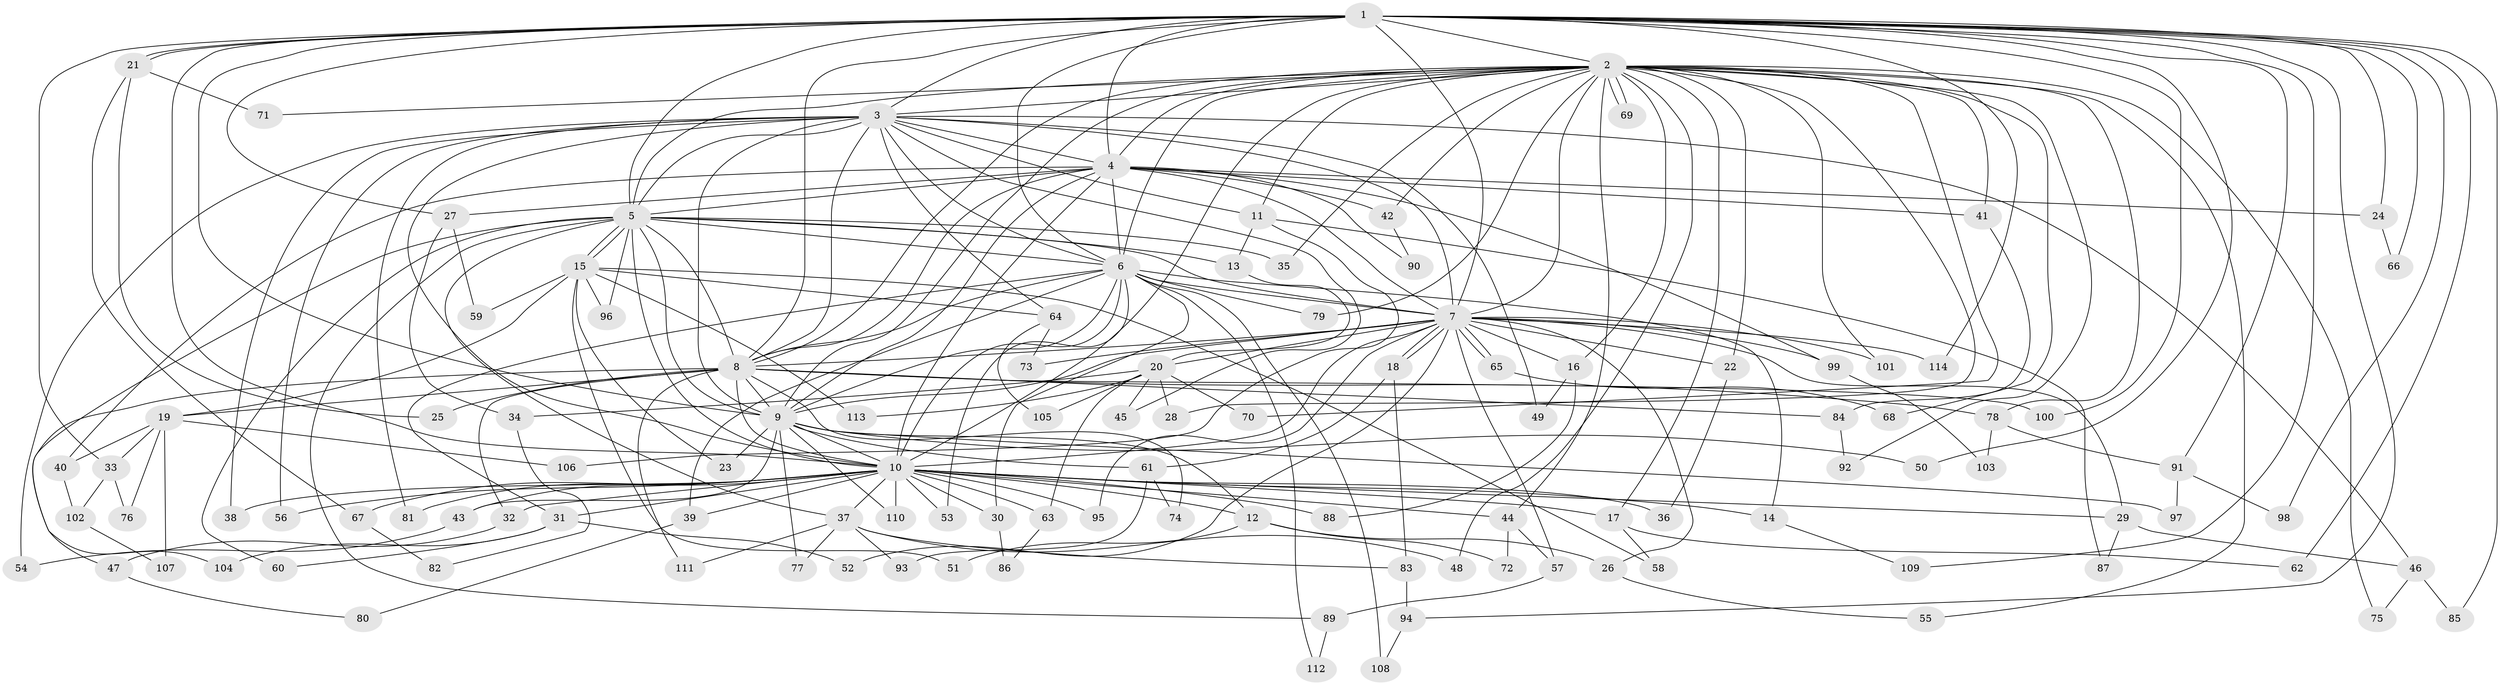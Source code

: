 // coarse degree distribution, {22: 0.017543859649122806, 25: 0.03508771929824561, 16: 0.03508771929824561, 13: 0.017543859649122806, 15: 0.03508771929824561, 14: 0.017543859649122806, 26: 0.017543859649122806, 5: 0.05263157894736842, 3: 0.21052631578947367, 9: 0.017543859649122806, 4: 0.10526315789473684, 7: 0.017543859649122806, 6: 0.03508771929824561, 2: 0.38596491228070173}
// Generated by graph-tools (version 1.1) at 2025/54/03/05/25 16:54:47]
// undirected, 114 vertices, 253 edges
graph export_dot {
graph [start="1"]
  node [color=gray90,style=filled];
  1;
  2;
  3;
  4;
  5;
  6;
  7;
  8;
  9;
  10;
  11;
  12;
  13;
  14;
  15;
  16;
  17;
  18;
  19;
  20;
  21;
  22;
  23;
  24;
  25;
  26;
  27;
  28;
  29;
  30;
  31;
  32;
  33;
  34;
  35;
  36;
  37;
  38;
  39;
  40;
  41;
  42;
  43;
  44;
  45;
  46;
  47;
  48;
  49;
  50;
  51;
  52;
  53;
  54;
  55;
  56;
  57;
  58;
  59;
  60;
  61;
  62;
  63;
  64;
  65;
  66;
  67;
  68;
  69;
  70;
  71;
  72;
  73;
  74;
  75;
  76;
  77;
  78;
  79;
  80;
  81;
  82;
  83;
  84;
  85;
  86;
  87;
  88;
  89;
  90;
  91;
  92;
  93;
  94;
  95;
  96;
  97;
  98;
  99;
  100;
  101;
  102;
  103;
  104;
  105;
  106;
  107;
  108;
  109;
  110;
  111;
  112;
  113;
  114;
  1 -- 2;
  1 -- 3;
  1 -- 4;
  1 -- 5;
  1 -- 6;
  1 -- 7;
  1 -- 8;
  1 -- 9;
  1 -- 10;
  1 -- 21;
  1 -- 21;
  1 -- 24;
  1 -- 27;
  1 -- 33;
  1 -- 50;
  1 -- 62;
  1 -- 66;
  1 -- 85;
  1 -- 91;
  1 -- 94;
  1 -- 98;
  1 -- 100;
  1 -- 109;
  1 -- 114;
  2 -- 3;
  2 -- 4;
  2 -- 5;
  2 -- 6;
  2 -- 7;
  2 -- 8;
  2 -- 9;
  2 -- 10;
  2 -- 11;
  2 -- 16;
  2 -- 17;
  2 -- 22;
  2 -- 28;
  2 -- 35;
  2 -- 41;
  2 -- 42;
  2 -- 44;
  2 -- 48;
  2 -- 55;
  2 -- 68;
  2 -- 69;
  2 -- 69;
  2 -- 70;
  2 -- 71;
  2 -- 75;
  2 -- 78;
  2 -- 79;
  2 -- 92;
  2 -- 101;
  3 -- 4;
  3 -- 5;
  3 -- 6;
  3 -- 7;
  3 -- 8;
  3 -- 9;
  3 -- 10;
  3 -- 11;
  3 -- 38;
  3 -- 45;
  3 -- 46;
  3 -- 49;
  3 -- 54;
  3 -- 56;
  3 -- 64;
  3 -- 81;
  4 -- 5;
  4 -- 6;
  4 -- 7;
  4 -- 8;
  4 -- 9;
  4 -- 10;
  4 -- 24;
  4 -- 27;
  4 -- 40;
  4 -- 41;
  4 -- 42;
  4 -- 90;
  4 -- 99;
  5 -- 6;
  5 -- 7;
  5 -- 8;
  5 -- 9;
  5 -- 10;
  5 -- 13;
  5 -- 15;
  5 -- 15;
  5 -- 35;
  5 -- 37;
  5 -- 60;
  5 -- 89;
  5 -- 96;
  5 -- 104;
  6 -- 7;
  6 -- 8;
  6 -- 9;
  6 -- 10;
  6 -- 14;
  6 -- 30;
  6 -- 31;
  6 -- 39;
  6 -- 53;
  6 -- 79;
  6 -- 108;
  6 -- 112;
  7 -- 8;
  7 -- 9;
  7 -- 10;
  7 -- 16;
  7 -- 18;
  7 -- 18;
  7 -- 20;
  7 -- 22;
  7 -- 26;
  7 -- 29;
  7 -- 52;
  7 -- 57;
  7 -- 65;
  7 -- 65;
  7 -- 73;
  7 -- 95;
  7 -- 99;
  7 -- 101;
  7 -- 114;
  8 -- 9;
  8 -- 10;
  8 -- 19;
  8 -- 25;
  8 -- 32;
  8 -- 47;
  8 -- 74;
  8 -- 78;
  8 -- 84;
  8 -- 100;
  8 -- 111;
  9 -- 10;
  9 -- 12;
  9 -- 23;
  9 -- 43;
  9 -- 50;
  9 -- 61;
  9 -- 77;
  9 -- 97;
  9 -- 110;
  10 -- 12;
  10 -- 14;
  10 -- 17;
  10 -- 29;
  10 -- 30;
  10 -- 31;
  10 -- 32;
  10 -- 36;
  10 -- 37;
  10 -- 38;
  10 -- 39;
  10 -- 43;
  10 -- 44;
  10 -- 53;
  10 -- 56;
  10 -- 63;
  10 -- 67;
  10 -- 81;
  10 -- 88;
  10 -- 95;
  10 -- 110;
  11 -- 13;
  11 -- 87;
  11 -- 106;
  12 -- 26;
  12 -- 51;
  12 -- 72;
  13 -- 20;
  14 -- 109;
  15 -- 19;
  15 -- 23;
  15 -- 51;
  15 -- 58;
  15 -- 59;
  15 -- 64;
  15 -- 96;
  15 -- 113;
  16 -- 49;
  16 -- 88;
  17 -- 58;
  17 -- 62;
  18 -- 61;
  18 -- 83;
  19 -- 33;
  19 -- 40;
  19 -- 76;
  19 -- 106;
  19 -- 107;
  20 -- 28;
  20 -- 34;
  20 -- 45;
  20 -- 63;
  20 -- 70;
  20 -- 105;
  20 -- 113;
  21 -- 25;
  21 -- 67;
  21 -- 71;
  22 -- 36;
  24 -- 66;
  26 -- 55;
  27 -- 34;
  27 -- 59;
  29 -- 46;
  29 -- 87;
  30 -- 86;
  31 -- 52;
  31 -- 60;
  31 -- 104;
  32 -- 47;
  33 -- 76;
  33 -- 102;
  34 -- 82;
  37 -- 48;
  37 -- 77;
  37 -- 83;
  37 -- 93;
  37 -- 111;
  39 -- 80;
  40 -- 102;
  41 -- 84;
  42 -- 90;
  43 -- 54;
  44 -- 57;
  44 -- 72;
  46 -- 75;
  46 -- 85;
  47 -- 80;
  57 -- 89;
  61 -- 74;
  61 -- 93;
  63 -- 86;
  64 -- 73;
  64 -- 105;
  65 -- 68;
  67 -- 82;
  78 -- 91;
  78 -- 103;
  83 -- 94;
  84 -- 92;
  89 -- 112;
  91 -- 97;
  91 -- 98;
  94 -- 108;
  99 -- 103;
  102 -- 107;
}
